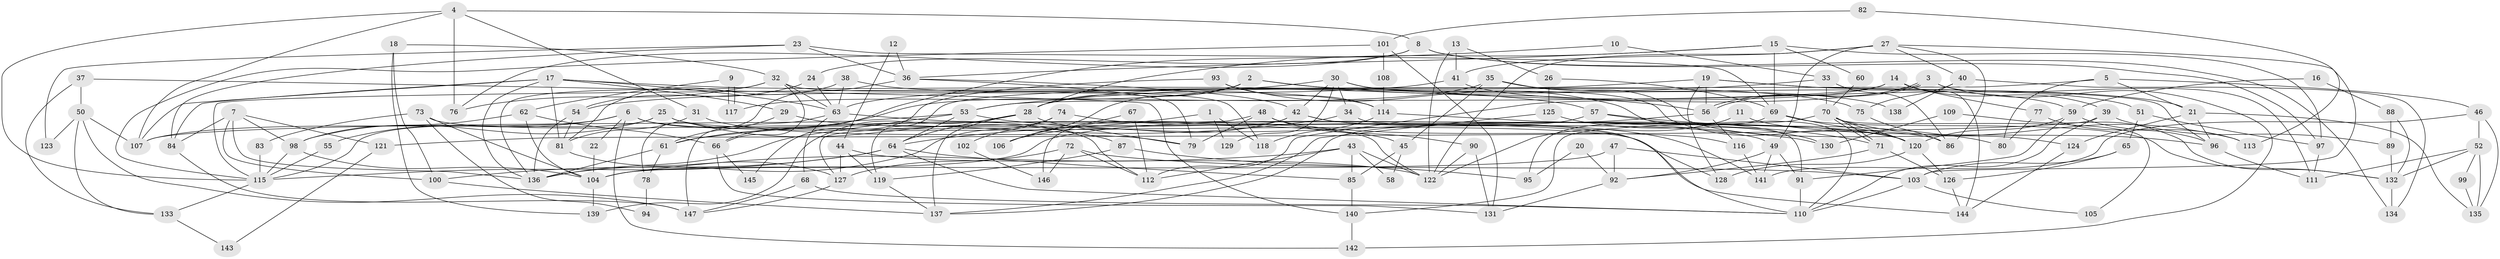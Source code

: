 // Generated by graph-tools (version 1.1) at 2025/14/03/09/25 04:14:57]
// undirected, 147 vertices, 294 edges
graph export_dot {
graph [start="1"]
  node [color=gray90,style=filled];
  1;
  2;
  3;
  4;
  5;
  6;
  7;
  8;
  9;
  10;
  11;
  12;
  13;
  14;
  15;
  16;
  17;
  18;
  19;
  20;
  21;
  22;
  23;
  24;
  25;
  26;
  27;
  28;
  29;
  30;
  31;
  32;
  33;
  34;
  35;
  36;
  37;
  38;
  39;
  40;
  41;
  42;
  43;
  44;
  45;
  46;
  47;
  48;
  49;
  50;
  51;
  52;
  53;
  54;
  55;
  56;
  57;
  58;
  59;
  60;
  61;
  62;
  63;
  64;
  65;
  66;
  67;
  68;
  69;
  70;
  71;
  72;
  73;
  74;
  75;
  76;
  77;
  78;
  79;
  80;
  81;
  82;
  83;
  84;
  85;
  86;
  87;
  88;
  89;
  90;
  91;
  92;
  93;
  94;
  95;
  96;
  97;
  98;
  99;
  100;
  101;
  102;
  103;
  104;
  105;
  106;
  107;
  108;
  109;
  110;
  111;
  112;
  113;
  114;
  115;
  116;
  117;
  118;
  119;
  120;
  121;
  122;
  123;
  124;
  125;
  126;
  127;
  128;
  129;
  130;
  131;
  132;
  133;
  134;
  135;
  136;
  137;
  138;
  139;
  140;
  141;
  142;
  143;
  144;
  145;
  146;
  147;
  1 -- 118;
  1 -- 64;
  1 -- 129;
  2 -- 56;
  2 -- 28;
  2 -- 75;
  2 -- 106;
  2 -- 117;
  3 -- 28;
  3 -- 56;
  3 -- 56;
  3 -- 111;
  3 -- 142;
  4 -- 107;
  4 -- 8;
  4 -- 31;
  4 -- 76;
  4 -- 115;
  5 -- 115;
  5 -- 80;
  5 -- 21;
  5 -- 46;
  6 -- 142;
  6 -- 107;
  6 -- 22;
  6 -- 55;
  6 -- 112;
  6 -- 128;
  7 -- 100;
  7 -- 84;
  7 -- 98;
  7 -- 121;
  7 -- 136;
  8 -- 97;
  8 -- 76;
  8 -- 24;
  8 -- 134;
  9 -- 117;
  9 -- 117;
  9 -- 62;
  10 -- 33;
  10 -- 66;
  11 -- 96;
  11 -- 122;
  12 -- 36;
  12 -- 44;
  13 -- 41;
  13 -- 122;
  13 -- 26;
  14 -- 144;
  14 -- 53;
  14 -- 39;
  14 -- 77;
  14 -- 112;
  15 -- 69;
  15 -- 28;
  15 -- 36;
  15 -- 60;
  15 -- 97;
  16 -- 59;
  16 -- 88;
  17 -- 81;
  17 -- 63;
  17 -- 29;
  17 -- 57;
  17 -- 84;
  17 -- 107;
  17 -- 136;
  18 -- 32;
  18 -- 139;
  18 -- 100;
  19 -- 21;
  19 -- 128;
  19 -- 56;
  19 -- 96;
  19 -- 119;
  20 -- 92;
  20 -- 95;
  21 -- 135;
  21 -- 96;
  21 -- 124;
  22 -- 104;
  23 -- 69;
  23 -- 36;
  23 -- 84;
  23 -- 123;
  24 -- 63;
  24 -- 54;
  25 -- 98;
  25 -- 115;
  25 -- 87;
  25 -- 144;
  26 -- 69;
  26 -- 125;
  27 -- 122;
  27 -- 86;
  27 -- 40;
  27 -- 41;
  27 -- 49;
  27 -- 103;
  28 -- 64;
  28 -- 79;
  28 -- 137;
  28 -- 139;
  29 -- 45;
  29 -- 61;
  30 -- 34;
  30 -- 63;
  30 -- 42;
  30 -- 120;
  30 -- 129;
  30 -- 138;
  31 -- 79;
  31 -- 81;
  32 -- 136;
  32 -- 63;
  32 -- 66;
  32 -- 76;
  32 -- 118;
  33 -- 53;
  33 -- 70;
  33 -- 86;
  34 -- 91;
  34 -- 61;
  35 -- 61;
  35 -- 124;
  35 -- 45;
  35 -- 59;
  36 -- 42;
  36 -- 78;
  36 -- 79;
  37 -- 133;
  37 -- 140;
  37 -- 50;
  38 -- 81;
  38 -- 63;
  38 -- 114;
  39 -- 110;
  39 -- 89;
  39 -- 121;
  40 -- 75;
  40 -- 134;
  40 -- 138;
  41 -- 54;
  41 -- 51;
  42 -- 49;
  42 -- 106;
  42 -- 110;
  42 -- 146;
  43 -- 104;
  43 -- 112;
  43 -- 58;
  43 -- 85;
  43 -- 122;
  44 -- 119;
  44 -- 127;
  44 -- 122;
  45 -- 85;
  45 -- 58;
  46 -- 141;
  46 -- 52;
  46 -- 135;
  47 -- 92;
  47 -- 103;
  47 -- 104;
  48 -- 90;
  48 -- 127;
  48 -- 79;
  48 -- 116;
  49 -- 91;
  49 -- 92;
  49 -- 141;
  50 -- 107;
  50 -- 123;
  50 -- 133;
  50 -- 147;
  51 -- 97;
  51 -- 65;
  52 -- 111;
  52 -- 99;
  52 -- 132;
  52 -- 135;
  53 -- 64;
  53 -- 136;
  53 -- 107;
  53 -- 130;
  54 -- 136;
  54 -- 81;
  55 -- 115;
  56 -- 104;
  56 -- 116;
  57 -- 137;
  57 -- 71;
  57 -- 80;
  59 -- 120;
  59 -- 91;
  59 -- 113;
  60 -- 70;
  61 -- 136;
  61 -- 78;
  62 -- 98;
  62 -- 104;
  62 -- 66;
  63 -- 147;
  63 -- 68;
  63 -- 86;
  64 -- 110;
  64 -- 115;
  64 -- 85;
  64 -- 100;
  65 -- 103;
  65 -- 126;
  66 -- 131;
  66 -- 145;
  67 -- 106;
  67 -- 112;
  68 -- 147;
  68 -- 110;
  69 -- 120;
  69 -- 132;
  69 -- 95;
  70 -- 120;
  70 -- 71;
  70 -- 71;
  70 -- 105;
  70 -- 113;
  70 -- 140;
  71 -- 92;
  71 -- 126;
  72 -- 127;
  72 -- 112;
  72 -- 103;
  72 -- 146;
  73 -- 104;
  73 -- 122;
  73 -- 83;
  73 -- 94;
  74 -- 141;
  74 -- 136;
  74 -- 102;
  75 -- 86;
  77 -- 96;
  77 -- 80;
  78 -- 94;
  81 -- 127;
  82 -- 113;
  82 -- 101;
  83 -- 115;
  84 -- 147;
  85 -- 140;
  87 -- 119;
  87 -- 95;
  88 -- 132;
  88 -- 89;
  89 -- 132;
  90 -- 131;
  90 -- 122;
  91 -- 110;
  92 -- 131;
  93 -- 110;
  93 -- 114;
  93 -- 145;
  96 -- 111;
  97 -- 111;
  98 -- 104;
  98 -- 115;
  99 -- 135;
  100 -- 137;
  101 -- 131;
  101 -- 115;
  101 -- 108;
  102 -- 146;
  103 -- 105;
  103 -- 110;
  104 -- 139;
  108 -- 114;
  109 -- 132;
  109 -- 130;
  114 -- 120;
  114 -- 118;
  115 -- 133;
  116 -- 141;
  119 -- 137;
  120 -- 126;
  120 -- 128;
  121 -- 143;
  124 -- 144;
  125 -- 137;
  125 -- 130;
  126 -- 144;
  127 -- 147;
  132 -- 134;
  133 -- 143;
  140 -- 142;
}
